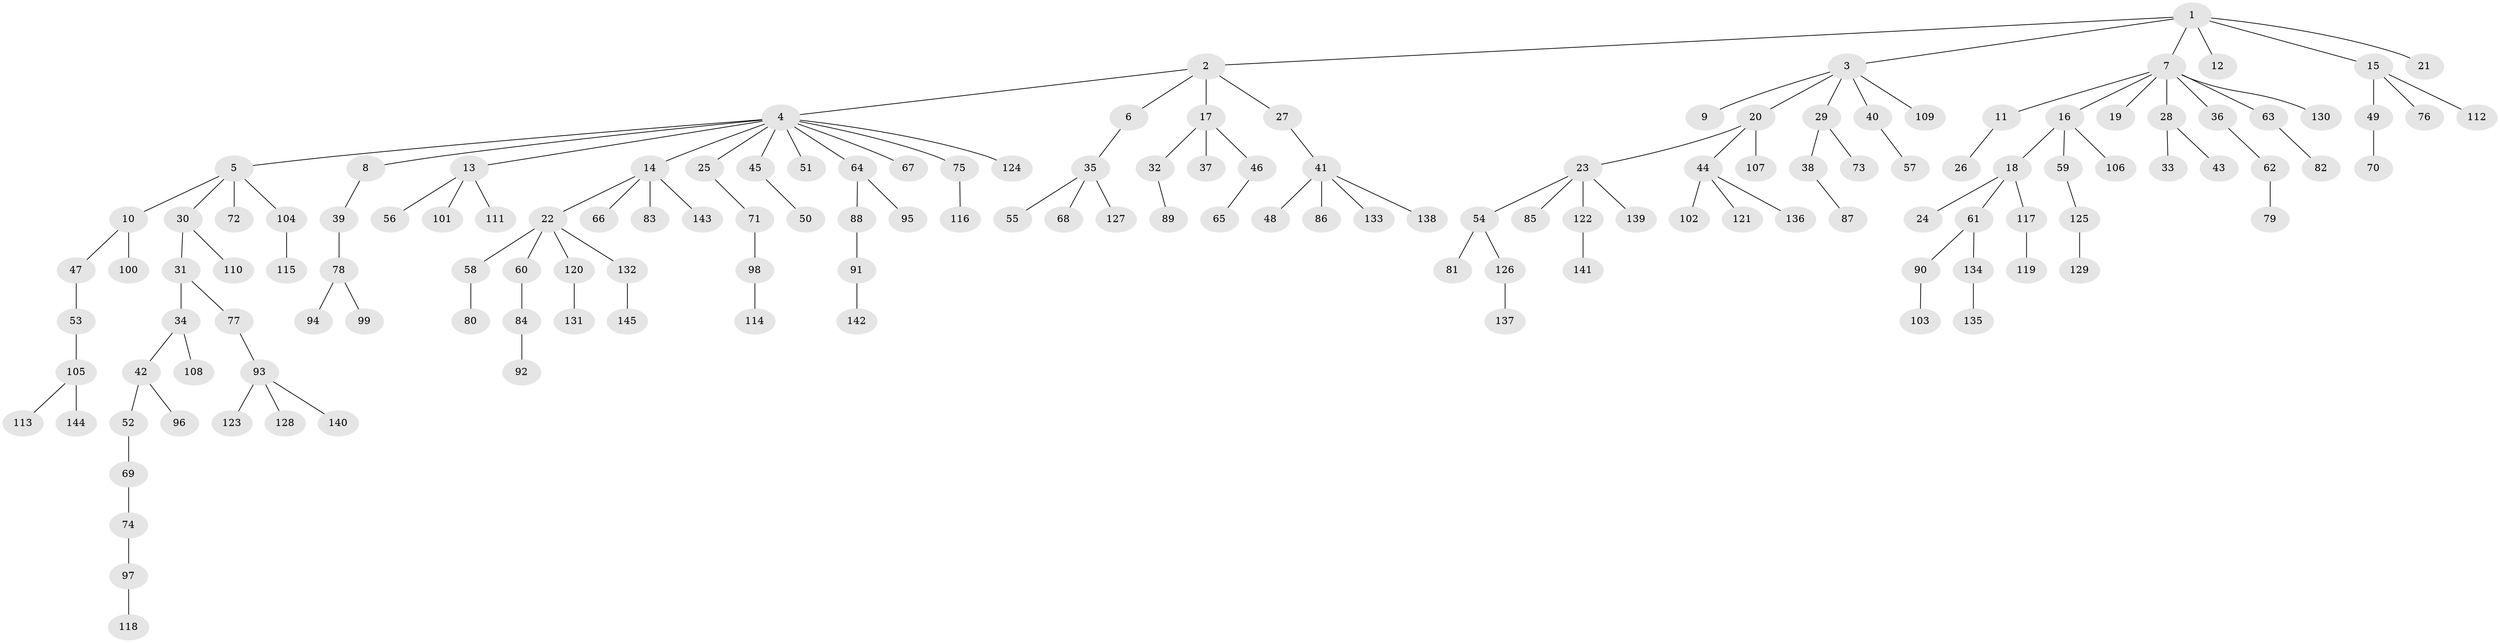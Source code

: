 // coarse degree distribution, {5: 0.05154639175257732, 12: 0.010309278350515464, 7: 0.010309278350515464, 2: 0.20618556701030927, 1: 0.5670103092783505, 3: 0.09278350515463918, 4: 0.05154639175257732, 6: 0.010309278350515464}
// Generated by graph-tools (version 1.1) at 2025/42/03/06/25 10:42:05]
// undirected, 145 vertices, 144 edges
graph export_dot {
graph [start="1"]
  node [color=gray90,style=filled];
  1;
  2;
  3;
  4;
  5;
  6;
  7;
  8;
  9;
  10;
  11;
  12;
  13;
  14;
  15;
  16;
  17;
  18;
  19;
  20;
  21;
  22;
  23;
  24;
  25;
  26;
  27;
  28;
  29;
  30;
  31;
  32;
  33;
  34;
  35;
  36;
  37;
  38;
  39;
  40;
  41;
  42;
  43;
  44;
  45;
  46;
  47;
  48;
  49;
  50;
  51;
  52;
  53;
  54;
  55;
  56;
  57;
  58;
  59;
  60;
  61;
  62;
  63;
  64;
  65;
  66;
  67;
  68;
  69;
  70;
  71;
  72;
  73;
  74;
  75;
  76;
  77;
  78;
  79;
  80;
  81;
  82;
  83;
  84;
  85;
  86;
  87;
  88;
  89;
  90;
  91;
  92;
  93;
  94;
  95;
  96;
  97;
  98;
  99;
  100;
  101;
  102;
  103;
  104;
  105;
  106;
  107;
  108;
  109;
  110;
  111;
  112;
  113;
  114;
  115;
  116;
  117;
  118;
  119;
  120;
  121;
  122;
  123;
  124;
  125;
  126;
  127;
  128;
  129;
  130;
  131;
  132;
  133;
  134;
  135;
  136;
  137;
  138;
  139;
  140;
  141;
  142;
  143;
  144;
  145;
  1 -- 2;
  1 -- 3;
  1 -- 7;
  1 -- 12;
  1 -- 15;
  1 -- 21;
  2 -- 4;
  2 -- 6;
  2 -- 17;
  2 -- 27;
  3 -- 9;
  3 -- 20;
  3 -- 29;
  3 -- 40;
  3 -- 109;
  4 -- 5;
  4 -- 8;
  4 -- 13;
  4 -- 14;
  4 -- 25;
  4 -- 45;
  4 -- 51;
  4 -- 64;
  4 -- 67;
  4 -- 75;
  4 -- 124;
  5 -- 10;
  5 -- 30;
  5 -- 72;
  5 -- 104;
  6 -- 35;
  7 -- 11;
  7 -- 16;
  7 -- 19;
  7 -- 28;
  7 -- 36;
  7 -- 63;
  7 -- 130;
  8 -- 39;
  10 -- 47;
  10 -- 100;
  11 -- 26;
  13 -- 56;
  13 -- 101;
  13 -- 111;
  14 -- 22;
  14 -- 66;
  14 -- 83;
  14 -- 143;
  15 -- 49;
  15 -- 76;
  15 -- 112;
  16 -- 18;
  16 -- 59;
  16 -- 106;
  17 -- 32;
  17 -- 37;
  17 -- 46;
  18 -- 24;
  18 -- 61;
  18 -- 117;
  20 -- 23;
  20 -- 44;
  20 -- 107;
  22 -- 58;
  22 -- 60;
  22 -- 120;
  22 -- 132;
  23 -- 54;
  23 -- 85;
  23 -- 122;
  23 -- 139;
  25 -- 71;
  27 -- 41;
  28 -- 33;
  28 -- 43;
  29 -- 38;
  29 -- 73;
  30 -- 31;
  30 -- 110;
  31 -- 34;
  31 -- 77;
  32 -- 89;
  34 -- 42;
  34 -- 108;
  35 -- 55;
  35 -- 68;
  35 -- 127;
  36 -- 62;
  38 -- 87;
  39 -- 78;
  40 -- 57;
  41 -- 48;
  41 -- 86;
  41 -- 133;
  41 -- 138;
  42 -- 52;
  42 -- 96;
  44 -- 102;
  44 -- 121;
  44 -- 136;
  45 -- 50;
  46 -- 65;
  47 -- 53;
  49 -- 70;
  52 -- 69;
  53 -- 105;
  54 -- 81;
  54 -- 126;
  58 -- 80;
  59 -- 125;
  60 -- 84;
  61 -- 90;
  61 -- 134;
  62 -- 79;
  63 -- 82;
  64 -- 88;
  64 -- 95;
  69 -- 74;
  71 -- 98;
  74 -- 97;
  75 -- 116;
  77 -- 93;
  78 -- 94;
  78 -- 99;
  84 -- 92;
  88 -- 91;
  90 -- 103;
  91 -- 142;
  93 -- 123;
  93 -- 128;
  93 -- 140;
  97 -- 118;
  98 -- 114;
  104 -- 115;
  105 -- 113;
  105 -- 144;
  117 -- 119;
  120 -- 131;
  122 -- 141;
  125 -- 129;
  126 -- 137;
  132 -- 145;
  134 -- 135;
}
